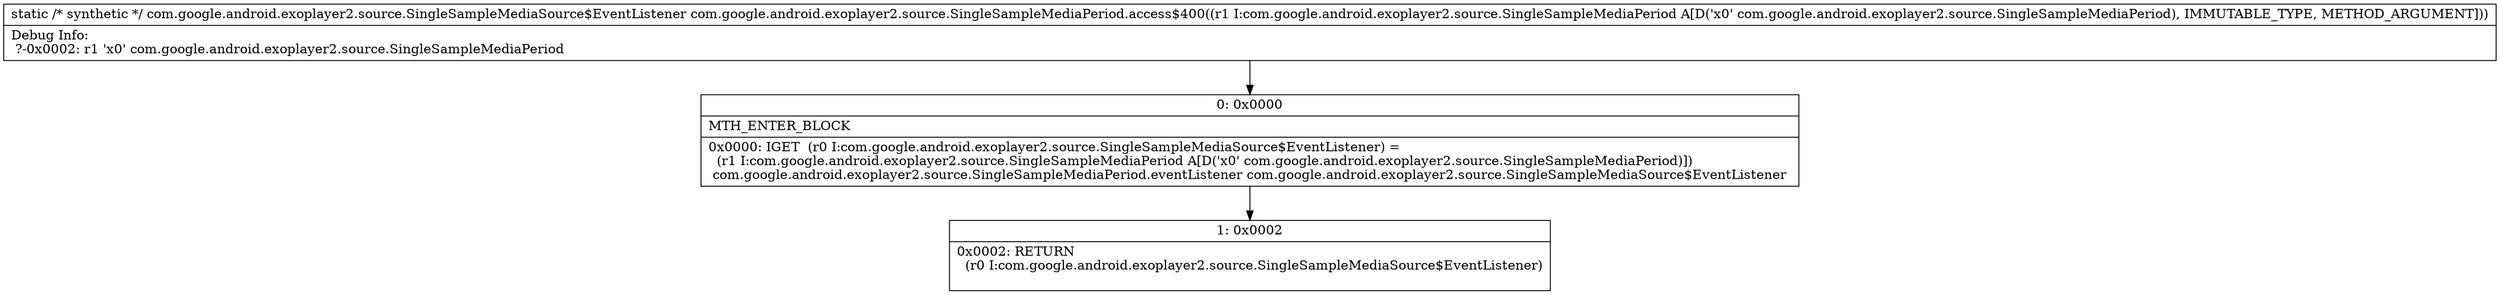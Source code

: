 digraph "CFG forcom.google.android.exoplayer2.source.SingleSampleMediaPeriod.access$400(Lcom\/google\/android\/exoplayer2\/source\/SingleSampleMediaPeriod;)Lcom\/google\/android\/exoplayer2\/source\/SingleSampleMediaSource$EventListener;" {
Node_0 [shape=record,label="{0\:\ 0x0000|MTH_ENTER_BLOCK\l|0x0000: IGET  (r0 I:com.google.android.exoplayer2.source.SingleSampleMediaSource$EventListener) = \l  (r1 I:com.google.android.exoplayer2.source.SingleSampleMediaPeriod A[D('x0' com.google.android.exoplayer2.source.SingleSampleMediaPeriod)])\l com.google.android.exoplayer2.source.SingleSampleMediaPeriod.eventListener com.google.android.exoplayer2.source.SingleSampleMediaSource$EventListener \l}"];
Node_1 [shape=record,label="{1\:\ 0x0002|0x0002: RETURN  \l  (r0 I:com.google.android.exoplayer2.source.SingleSampleMediaSource$EventListener)\l \l}"];
MethodNode[shape=record,label="{static \/* synthetic *\/ com.google.android.exoplayer2.source.SingleSampleMediaSource$EventListener com.google.android.exoplayer2.source.SingleSampleMediaPeriod.access$400((r1 I:com.google.android.exoplayer2.source.SingleSampleMediaPeriod A[D('x0' com.google.android.exoplayer2.source.SingleSampleMediaPeriod), IMMUTABLE_TYPE, METHOD_ARGUMENT]))  | Debug Info:\l  ?\-0x0002: r1 'x0' com.google.android.exoplayer2.source.SingleSampleMediaPeriod\l}"];
MethodNode -> Node_0;
Node_0 -> Node_1;
}

